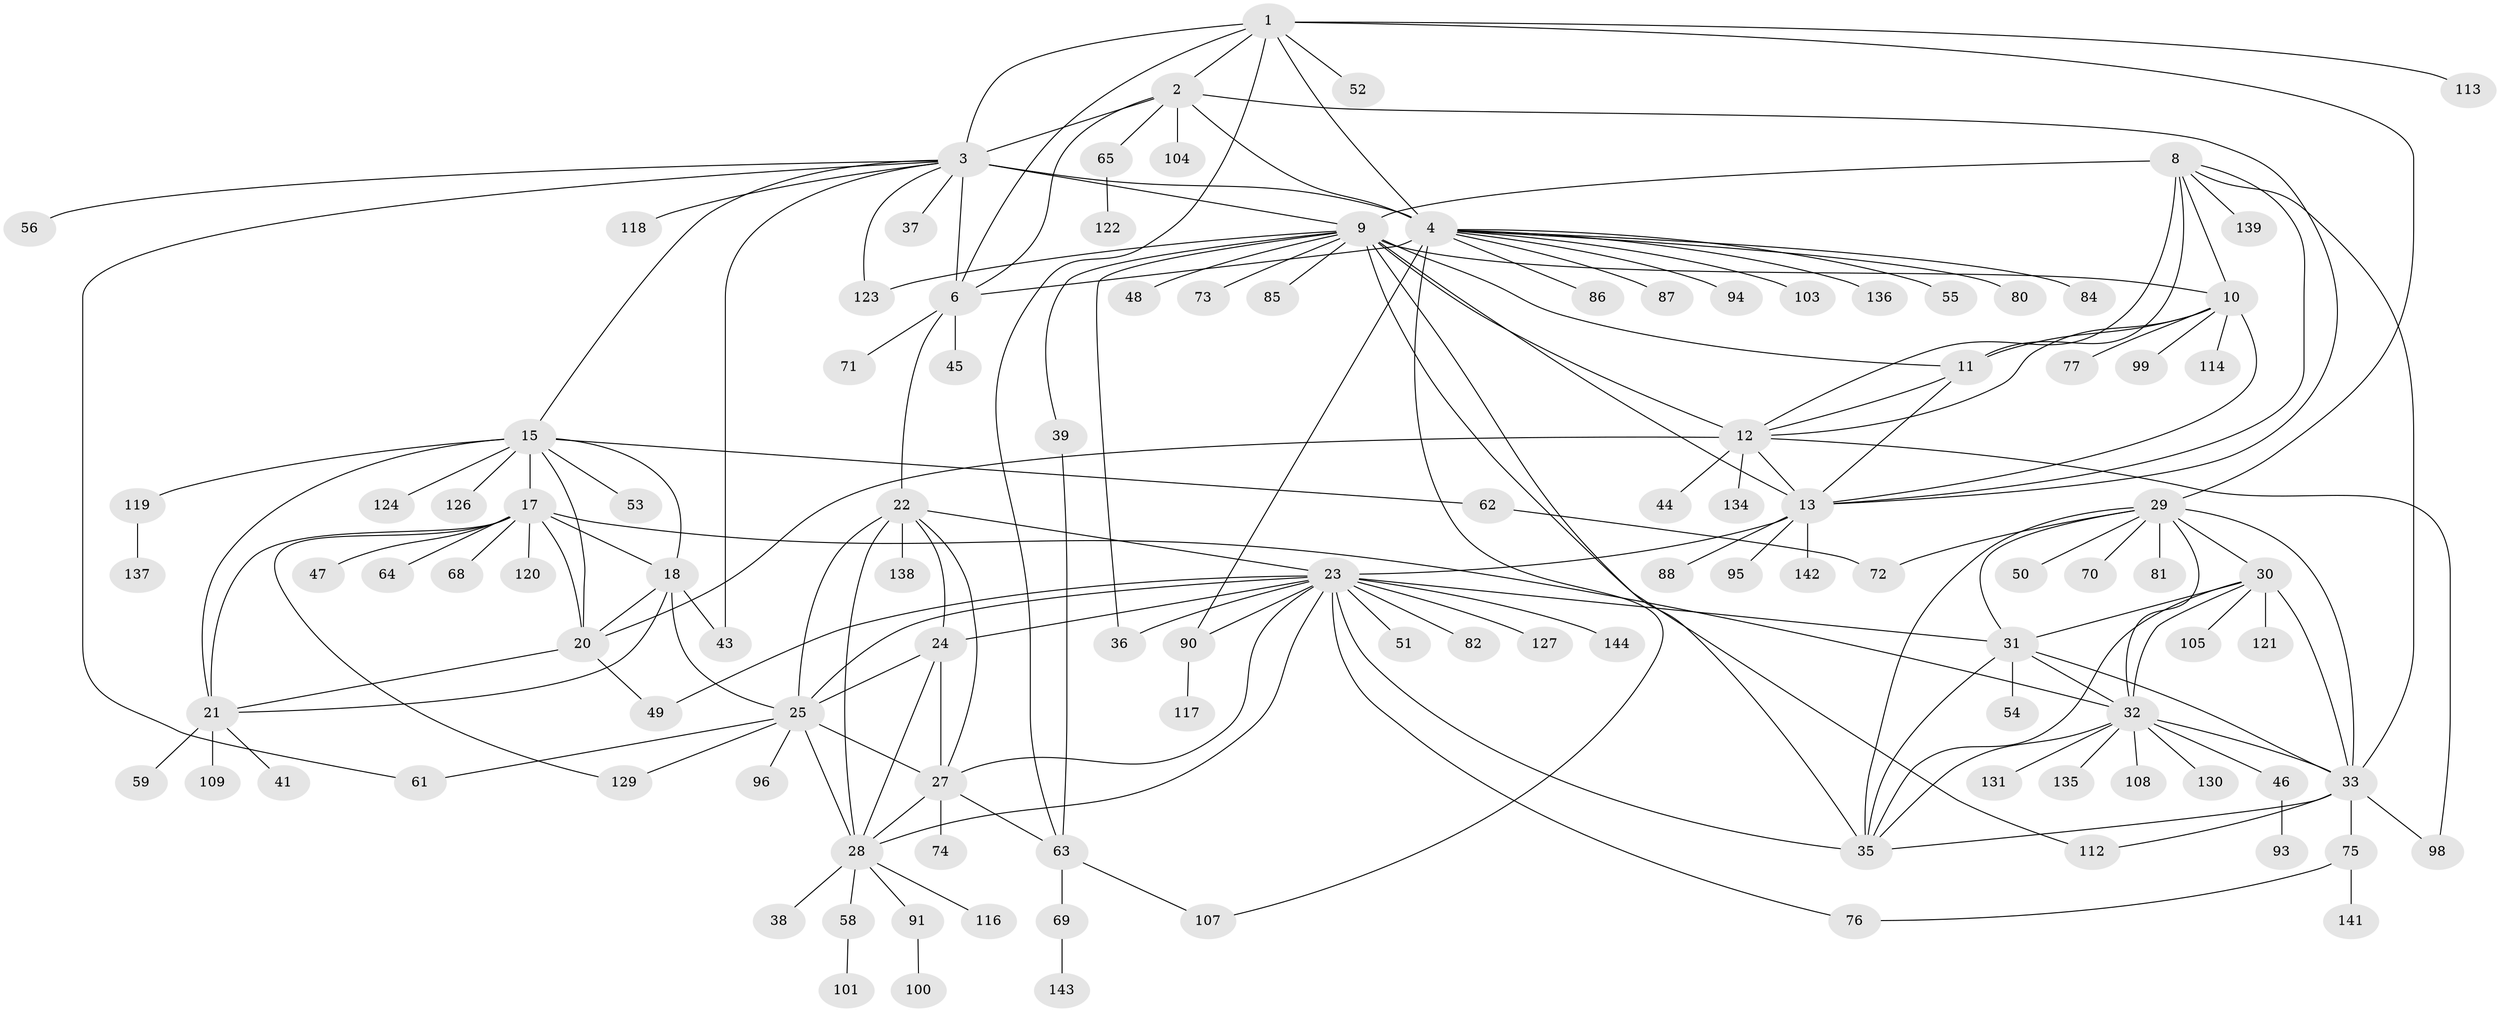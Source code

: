 // Generated by graph-tools (version 1.1) at 2025/52/02/27/25 19:52:15]
// undirected, 115 vertices, 179 edges
graph export_dot {
graph [start="1"]
  node [color=gray90,style=filled];
  1 [super="+128"];
  2 [super="+132"];
  3 [super="+5"];
  4 [super="+7"];
  6 [super="+97"];
  8 [super="+92"];
  9 [super="+14"];
  10 [super="+115"];
  11;
  12;
  13 [super="+125"];
  15 [super="+16"];
  17 [super="+19"];
  18;
  20 [super="+106"];
  21 [super="+102"];
  22 [super="+40"];
  23 [super="+140"];
  24;
  25 [super="+26"];
  27;
  28 [super="+79"];
  29 [super="+89"];
  30 [super="+57"];
  31 [super="+42"];
  32 [super="+66"];
  33 [super="+34"];
  35 [super="+60"];
  36;
  37;
  38;
  39;
  41;
  43;
  44;
  45;
  46;
  47;
  48;
  49;
  50 [super="+111"];
  51;
  52;
  53 [super="+83"];
  54;
  55;
  56;
  58;
  59;
  61;
  62;
  63 [super="+110"];
  64 [super="+67"];
  65 [super="+78"];
  68;
  69;
  70;
  71;
  72;
  73;
  74;
  75;
  76;
  77;
  80;
  81;
  82;
  84;
  85;
  86;
  87;
  88;
  90;
  91 [super="+145"];
  93;
  94;
  95;
  96;
  98;
  99;
  100;
  101;
  103;
  104;
  105;
  107;
  108;
  109;
  112;
  113;
  114;
  116;
  117;
  118;
  119;
  120;
  121;
  122;
  123 [super="+133"];
  124;
  126;
  127;
  129;
  130;
  131;
  134;
  135;
  136;
  137;
  138;
  139;
  141;
  142;
  143;
  144;
  1 -- 2;
  1 -- 3 [weight=2];
  1 -- 4 [weight=2];
  1 -- 6;
  1 -- 29;
  1 -- 52;
  1 -- 63;
  1 -- 113;
  2 -- 3 [weight=2];
  2 -- 4 [weight=2];
  2 -- 6;
  2 -- 65;
  2 -- 104;
  2 -- 13;
  3 -- 4 [weight=4];
  3 -- 6 [weight=2];
  3 -- 61;
  3 -- 37;
  3 -- 43;
  3 -- 118;
  3 -- 56;
  3 -- 123;
  3 -- 15;
  3 -- 9;
  4 -- 6 [weight=2];
  4 -- 80;
  4 -- 84;
  4 -- 86;
  4 -- 94;
  4 -- 103;
  4 -- 136;
  4 -- 107;
  4 -- 87;
  4 -- 55;
  4 -- 90;
  6 -- 22;
  6 -- 45;
  6 -- 71;
  8 -- 9 [weight=2];
  8 -- 10;
  8 -- 11;
  8 -- 12;
  8 -- 13;
  8 -- 33;
  8 -- 139;
  9 -- 10 [weight=2];
  9 -- 11 [weight=2];
  9 -- 12 [weight=2];
  9 -- 13 [weight=2];
  9 -- 73;
  9 -- 36;
  9 -- 39;
  9 -- 48;
  9 -- 112;
  9 -- 85;
  9 -- 35;
  9 -- 123;
  10 -- 11;
  10 -- 12;
  10 -- 13;
  10 -- 77;
  10 -- 99;
  10 -- 114;
  11 -- 12;
  11 -- 13;
  12 -- 13;
  12 -- 20;
  12 -- 44;
  12 -- 98;
  12 -- 134;
  13 -- 23;
  13 -- 88;
  13 -- 95;
  13 -- 142;
  15 -- 17 [weight=4];
  15 -- 18 [weight=2];
  15 -- 20 [weight=2];
  15 -- 21 [weight=2];
  15 -- 62;
  15 -- 119;
  15 -- 126;
  15 -- 53;
  15 -- 124;
  17 -- 18 [weight=2];
  17 -- 20 [weight=2];
  17 -- 21 [weight=2];
  17 -- 32;
  17 -- 64;
  17 -- 120;
  17 -- 129;
  17 -- 68;
  17 -- 47;
  18 -- 20;
  18 -- 21;
  18 -- 25;
  18 -- 43;
  20 -- 21;
  20 -- 49;
  21 -- 41;
  21 -- 59;
  21 -- 109;
  22 -- 23;
  22 -- 24;
  22 -- 25 [weight=2];
  22 -- 27;
  22 -- 28;
  22 -- 138;
  23 -- 24;
  23 -- 25 [weight=2];
  23 -- 27;
  23 -- 28;
  23 -- 35;
  23 -- 36;
  23 -- 49;
  23 -- 51;
  23 -- 76;
  23 -- 82;
  23 -- 90;
  23 -- 127;
  23 -- 144;
  23 -- 31;
  24 -- 25 [weight=2];
  24 -- 27;
  24 -- 28;
  25 -- 27 [weight=2];
  25 -- 28 [weight=2];
  25 -- 61;
  25 -- 96;
  25 -- 129;
  27 -- 28;
  27 -- 63;
  27 -- 74;
  28 -- 38;
  28 -- 58;
  28 -- 91;
  28 -- 116;
  29 -- 30;
  29 -- 31;
  29 -- 32;
  29 -- 33 [weight=2];
  29 -- 35;
  29 -- 50;
  29 -- 70;
  29 -- 72;
  29 -- 81;
  30 -- 31;
  30 -- 32;
  30 -- 33 [weight=2];
  30 -- 35;
  30 -- 105;
  30 -- 121;
  31 -- 32;
  31 -- 33 [weight=2];
  31 -- 35;
  31 -- 54;
  32 -- 33 [weight=2];
  32 -- 35;
  32 -- 46;
  32 -- 108;
  32 -- 130;
  32 -- 135;
  32 -- 131;
  33 -- 35 [weight=2];
  33 -- 75;
  33 -- 98;
  33 -- 112;
  39 -- 63;
  46 -- 93;
  58 -- 101;
  62 -- 72;
  63 -- 69;
  63 -- 107;
  65 -- 122;
  69 -- 143;
  75 -- 76;
  75 -- 141;
  90 -- 117;
  91 -- 100;
  119 -- 137;
}
